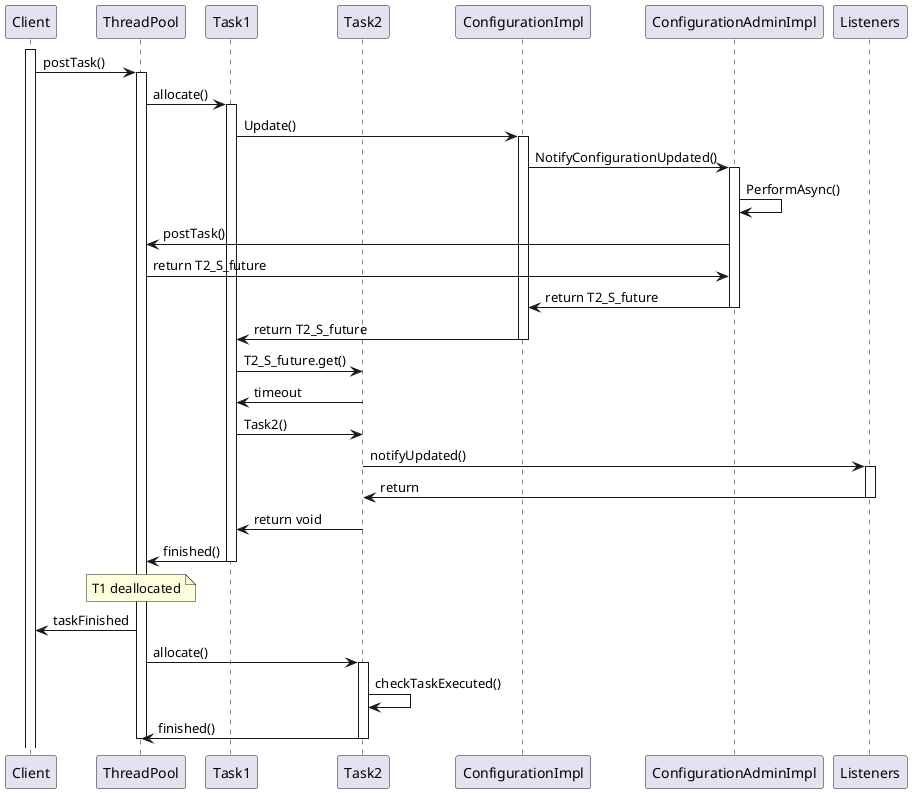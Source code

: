 @startuml
participant Client
participant ThreadPool
participant "Task1" as T1
participant "Task2" as T2
participant ConfigurationImpl
participant ConfigurationAdminImpl
participant Listeners

activate Client
Client -> ThreadPool : postTask()
activate ThreadPool
ThreadPool -> T1 : allocate()
activate T1
T1 -> ConfigurationImpl : Update()
activate ConfigurationImpl
ConfigurationImpl -> ConfigurationAdminImpl : NotifyConfigurationUpdated()
activate ConfigurationAdminImpl
ConfigurationAdminImpl -> ConfigurationAdminImpl : PerformAsync()
ConfigurationAdminImpl -> ThreadPool : postTask()
ThreadPool -> ConfigurationAdminImpl : return T2_S_future
ConfigurationAdminImpl -> ConfigurationImpl : return T2_S_future
deactivate ConfigurationAdminImpl
ConfigurationImpl -> T1 : return T2_S_future
deactivate ConfigurationImpl
T1 -> T2 : T2_S_future.get()
T2 -> T1 : timeout
T1 -> T2 : Task2()
T2 -> Listeners : notifyUpdated()
activate Listeners
Listeners -> T2 : return
deactivate Listeners
T2 -> T1 : return void
T1 -> ThreadPool : finished()
deactivate T1

note over ThreadPool : T1 deallocated
ThreadPool -> Client : taskFinished
ThreadPool -> T2 : allocate()
activate T2
T2 -> T2 : checkTaskExecuted()
T2 -> ThreadPool : finished()
deactivate T2
deactivate ThreadPool

@enduml